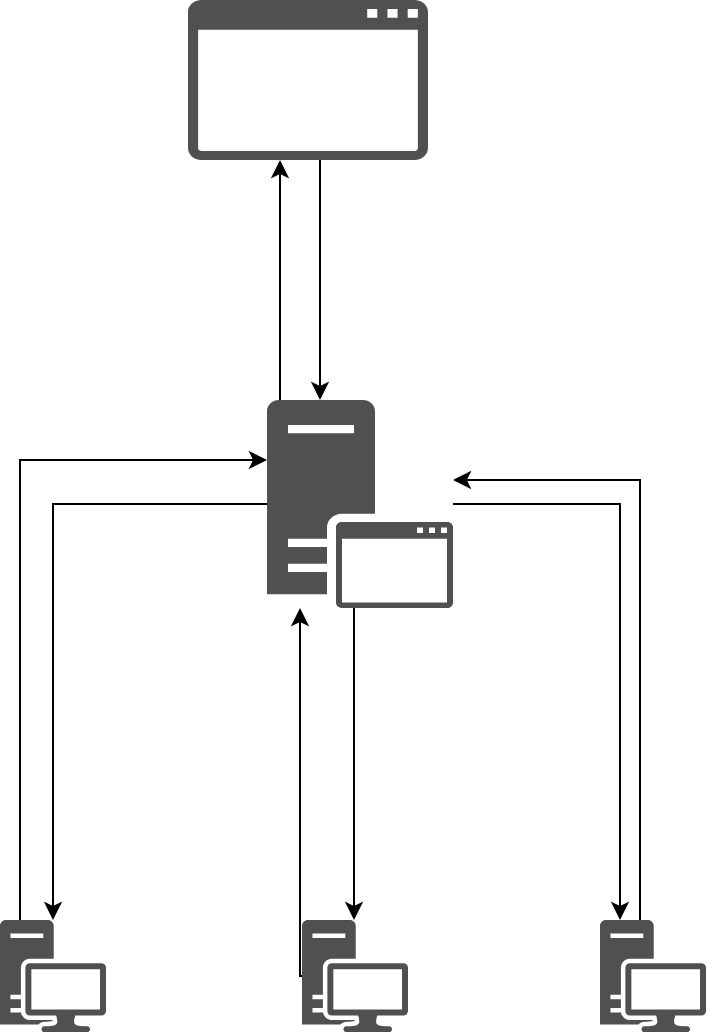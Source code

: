 <mxfile version="21.6.7" type="github">
  <diagram id="1JJ-UvxjRfw-XplDersZ" name="Page-1">
    <mxGraphModel dx="954" dy="617" grid="1" gridSize="10" guides="1" tooltips="1" connect="1" arrows="1" fold="1" page="1" pageScale="1" pageWidth="1169" pageHeight="827" math="0" shadow="0">
      <root>
        <mxCell id="0" />
        <mxCell id="1" parent="0" />
        <mxCell id="MUZQk2IL9fI0bO0C1k1g-11" style="edgeStyle=orthogonalEdgeStyle;rounded=0;orthogonalLoop=1;jettySize=auto;html=1;" parent="1" source="MUZQk2IL9fI0bO0C1k1g-1" target="MUZQk2IL9fI0bO0C1k1g-2" edge="1">
          <mxGeometry relative="1" as="geometry">
            <Array as="points">
              <mxPoint x="540" y="170" />
              <mxPoint x="540" y="170" />
            </Array>
          </mxGeometry>
        </mxCell>
        <mxCell id="MUZQk2IL9fI0bO0C1k1g-1" value="" style="sketch=0;pointerEvents=1;shadow=0;dashed=0;html=1;strokeColor=none;fillColor=#505050;labelPosition=center;verticalLabelPosition=bottom;verticalAlign=top;outlineConnect=0;align=center;shape=mxgraph.office.concepts.application_generic;" parent="1" vertex="1">
          <mxGeometry x="474" y="30" width="120" height="80" as="geometry" />
        </mxCell>
        <mxCell id="MUZQk2IL9fI0bO0C1k1g-12" style="edgeStyle=orthogonalEdgeStyle;rounded=0;orthogonalLoop=1;jettySize=auto;html=1;" parent="1" source="MUZQk2IL9fI0bO0C1k1g-2" target="MUZQk2IL9fI0bO0C1k1g-1" edge="1">
          <mxGeometry relative="1" as="geometry">
            <Array as="points">
              <mxPoint x="520" y="170" />
              <mxPoint x="520" y="170" />
            </Array>
          </mxGeometry>
        </mxCell>
        <mxCell id="MUZQk2IL9fI0bO0C1k1g-17" style="edgeStyle=orthogonalEdgeStyle;rounded=0;orthogonalLoop=1;jettySize=auto;html=1;" parent="1" source="MUZQk2IL9fI0bO0C1k1g-2" target="MUZQk2IL9fI0bO0C1k1g-6" edge="1">
          <mxGeometry relative="1" as="geometry">
            <Array as="points">
              <mxPoint x="690" y="282" />
            </Array>
          </mxGeometry>
        </mxCell>
        <mxCell id="MUZQk2IL9fI0bO0C1k1g-18" style="edgeStyle=orthogonalEdgeStyle;rounded=0;orthogonalLoop=1;jettySize=auto;html=1;" parent="1" source="MUZQk2IL9fI0bO0C1k1g-2" target="MUZQk2IL9fI0bO0C1k1g-5" edge="1">
          <mxGeometry relative="1" as="geometry">
            <Array as="points">
              <mxPoint x="557" y="370" />
              <mxPoint x="557" y="370" />
            </Array>
          </mxGeometry>
        </mxCell>
        <mxCell id="MUZQk2IL9fI0bO0C1k1g-21" style="edgeStyle=orthogonalEdgeStyle;rounded=0;orthogonalLoop=1;jettySize=auto;html=1;" parent="1" source="MUZQk2IL9fI0bO0C1k1g-2" target="MUZQk2IL9fI0bO0C1k1g-4" edge="1">
          <mxGeometry relative="1" as="geometry" />
        </mxCell>
        <mxCell id="MUZQk2IL9fI0bO0C1k1g-2" value="" style="sketch=0;pointerEvents=1;shadow=0;dashed=0;html=1;strokeColor=none;fillColor=#505050;labelPosition=center;verticalLabelPosition=bottom;verticalAlign=top;outlineConnect=0;align=center;shape=mxgraph.office.servers.application_server;" parent="1" vertex="1">
          <mxGeometry x="513.5" y="230" width="93" height="104" as="geometry" />
        </mxCell>
        <mxCell id="MUZQk2IL9fI0bO0C1k1g-16" style="edgeStyle=orthogonalEdgeStyle;rounded=0;orthogonalLoop=1;jettySize=auto;html=1;" parent="1" source="MUZQk2IL9fI0bO0C1k1g-4" target="MUZQk2IL9fI0bO0C1k1g-2" edge="1">
          <mxGeometry relative="1" as="geometry">
            <Array as="points">
              <mxPoint x="390" y="260" />
            </Array>
          </mxGeometry>
        </mxCell>
        <mxCell id="MUZQk2IL9fI0bO0C1k1g-4" value="" style="sketch=0;pointerEvents=1;shadow=0;dashed=0;html=1;strokeColor=none;fillColor=#505050;labelPosition=center;verticalLabelPosition=bottom;verticalAlign=top;outlineConnect=0;align=center;shape=mxgraph.office.devices.workstation;" parent="1" vertex="1">
          <mxGeometry x="380" y="490" width="53" height="56" as="geometry" />
        </mxCell>
        <mxCell id="MUZQk2IL9fI0bO0C1k1g-19" style="edgeStyle=orthogonalEdgeStyle;rounded=0;orthogonalLoop=1;jettySize=auto;html=1;" parent="1" source="MUZQk2IL9fI0bO0C1k1g-5" target="MUZQk2IL9fI0bO0C1k1g-2" edge="1">
          <mxGeometry relative="1" as="geometry">
            <Array as="points">
              <mxPoint x="530" y="518" />
            </Array>
          </mxGeometry>
        </mxCell>
        <mxCell id="MUZQk2IL9fI0bO0C1k1g-5" value="" style="sketch=0;pointerEvents=1;shadow=0;dashed=0;html=1;strokeColor=none;fillColor=#505050;labelPosition=center;verticalLabelPosition=bottom;verticalAlign=top;outlineConnect=0;align=center;shape=mxgraph.office.devices.workstation;" parent="1" vertex="1">
          <mxGeometry x="531" y="490" width="53" height="56" as="geometry" />
        </mxCell>
        <mxCell id="MUZQk2IL9fI0bO0C1k1g-14" style="edgeStyle=orthogonalEdgeStyle;rounded=0;orthogonalLoop=1;jettySize=auto;html=1;" parent="1" source="MUZQk2IL9fI0bO0C1k1g-6" target="MUZQk2IL9fI0bO0C1k1g-2" edge="1">
          <mxGeometry relative="1" as="geometry">
            <Array as="points">
              <mxPoint x="700" y="270" />
            </Array>
          </mxGeometry>
        </mxCell>
        <mxCell id="MUZQk2IL9fI0bO0C1k1g-6" value="" style="sketch=0;pointerEvents=1;shadow=0;dashed=0;html=1;strokeColor=none;fillColor=#505050;labelPosition=center;verticalLabelPosition=bottom;verticalAlign=top;outlineConnect=0;align=center;shape=mxgraph.office.devices.workstation;" parent="1" vertex="1">
          <mxGeometry x="680" y="490" width="53" height="56" as="geometry" />
        </mxCell>
      </root>
    </mxGraphModel>
  </diagram>
</mxfile>
